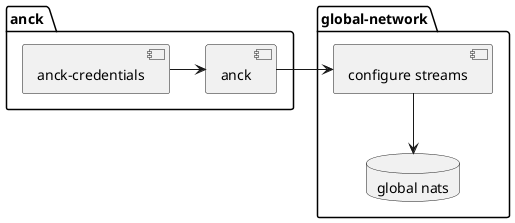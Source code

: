 @startuml

package "global-network" as global_network {
    [configure streams] as configure_streams
    database "global nats" as global_nats
    configure_streams --> global_nats
}

package "anck " {
    [anck] as anck
    [anck-credentials] as anck_credentials
    anck <-l- anck_credentials
    anck -r-> configure_streams
}

@enduml
